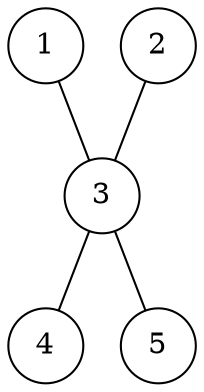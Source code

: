 graph g{
1[height=0.5,width=0.5,fixedsize=true];
2[height=0.5,width=0.5,fixedsize=true];
3[height=0.5,width=0.5,fixedsize=true];
4[height=0.5,width=0.5,fixedsize=true];
5[height=0.5,width=0.5,fixedsize=true];
1--3;
2--3;
3--4;
3--5;
{rank=same; 1 2}
{rank=same; 3}
{rank=same; 4 5}
}
